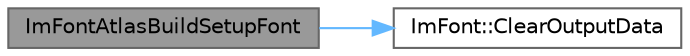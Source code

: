 digraph "ImFontAtlasBuildSetupFont"
{
 // LATEX_PDF_SIZE
  bgcolor="transparent";
  edge [fontname=Helvetica,fontsize=10,labelfontname=Helvetica,labelfontsize=10];
  node [fontname=Helvetica,fontsize=10,shape=box,height=0.2,width=0.4];
  rankdir="LR";
  Node1 [id="Node000001",label="ImFontAtlasBuildSetupFont",height=0.2,width=0.4,color="gray40", fillcolor="grey60", style="filled", fontcolor="black",tooltip=" "];
  Node1 -> Node2 [id="edge1_Node000001_Node000002",color="steelblue1",style="solid",tooltip=" "];
  Node2 [id="Node000002",label="ImFont::ClearOutputData",height=0.2,width=0.4,color="grey40", fillcolor="white", style="filled",URL="$struct_im_font.html#aecf7773b1c40b433f91ee245f463de12",tooltip=" "];
}
